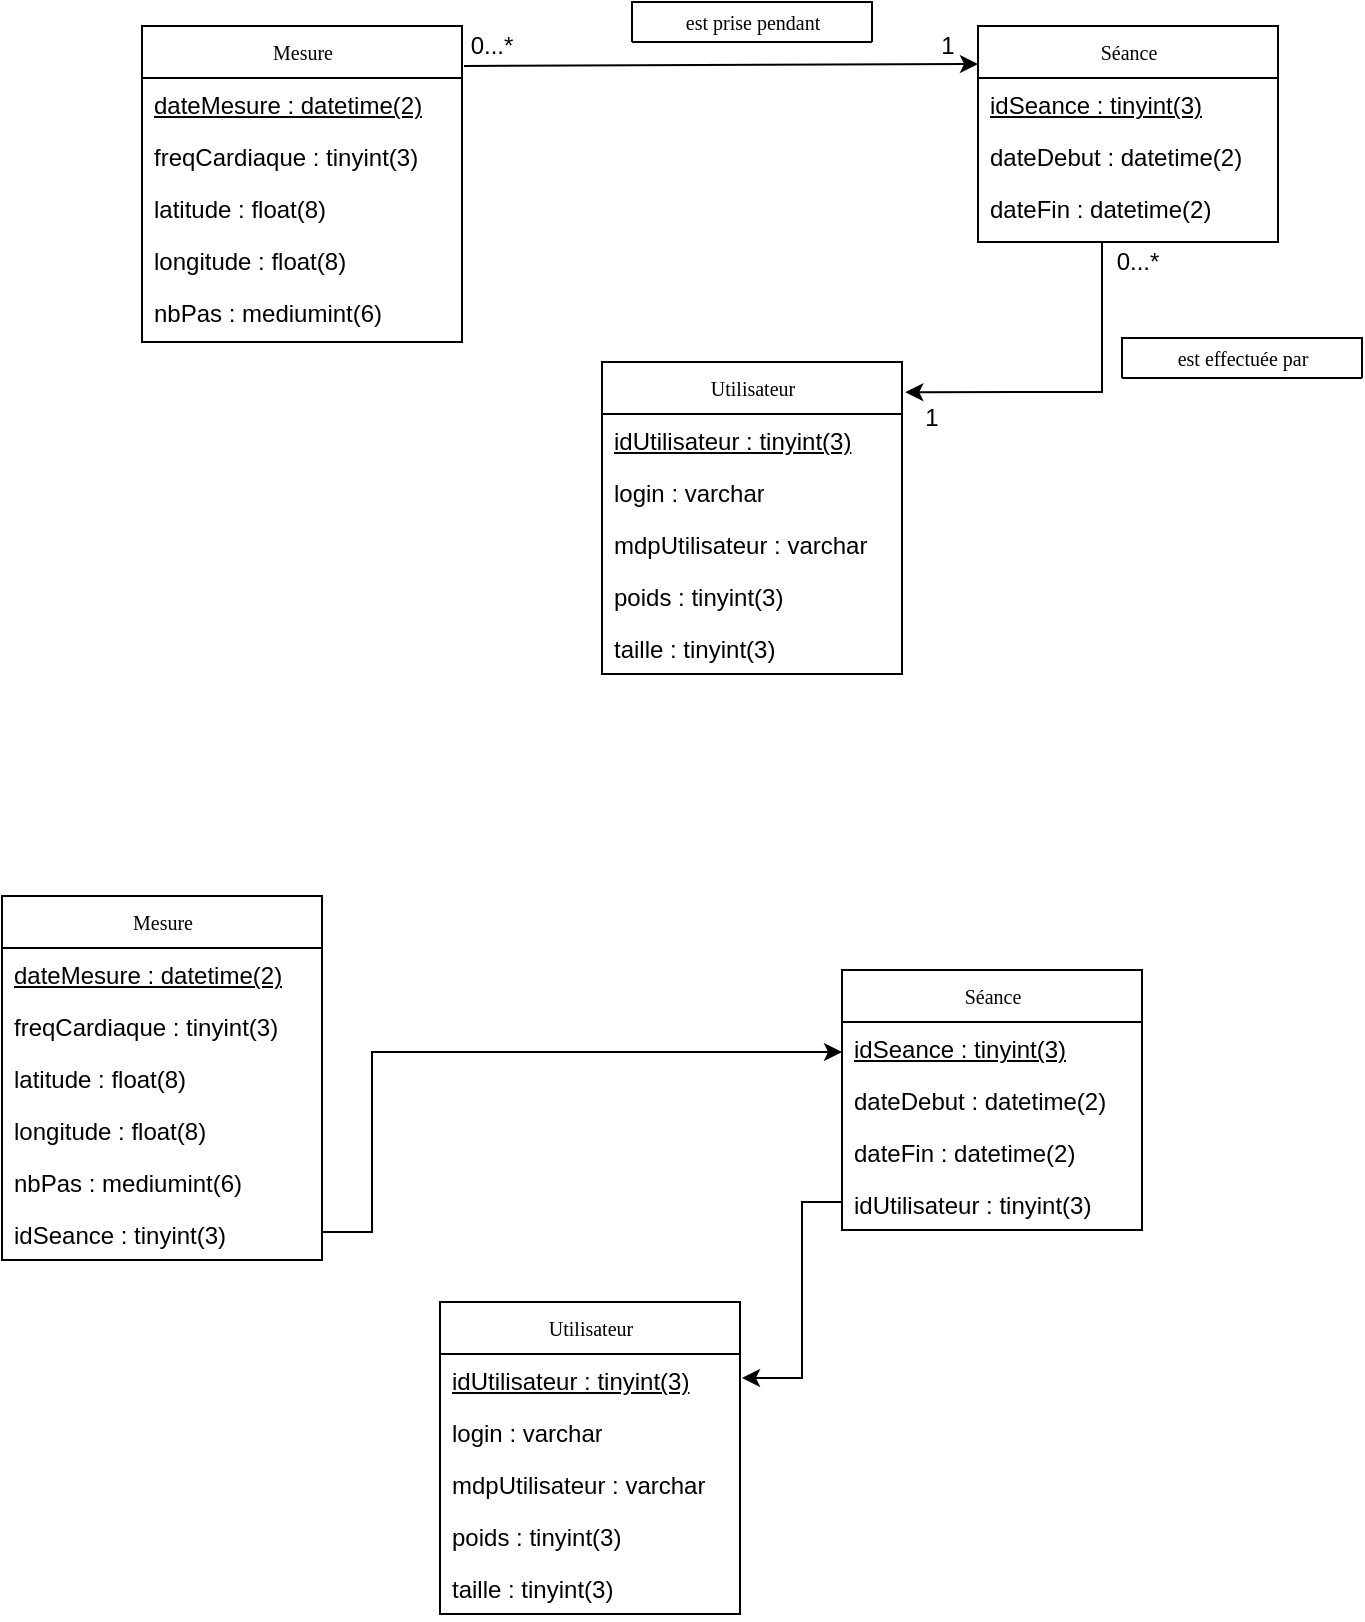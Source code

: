 <mxfile version="18.0.2" type="device"><diagram name="Page-1" id="c4acf3e9-155e-7222-9cf6-157b1a14988f"><mxGraphModel dx="946" dy="581" grid="1" gridSize="10" guides="1" tooltips="1" connect="1" arrows="1" fold="1" page="1" pageScale="1" pageWidth="850" pageHeight="1100" background="none" math="0" shadow="0"><root><mxCell id="0"/><mxCell id="1" parent="0"/><mxCell id="17acba5748e5396b-20" value="Mesure" style="swimlane;html=1;fontStyle=0;childLayout=stackLayout;horizontal=1;startSize=26;fillColor=none;horizontalStack=0;resizeParent=1;resizeLast=0;collapsible=1;marginBottom=0;swimlaneFillColor=#ffffff;rounded=0;shadow=0;comic=0;labelBackgroundColor=none;strokeWidth=1;fontFamily=Verdana;fontSize=10;align=center;" parent="1" vertex="1"><mxGeometry x="170" y="42" width="160" height="158" as="geometry"/></mxCell><mxCell id="17acba5748e5396b-26" value="dateMesure : datetime(2)" style="text;html=1;strokeColor=none;fillColor=none;align=left;verticalAlign=top;spacingLeft=4;spacingRight=4;whiteSpace=wrap;overflow=hidden;rotatable=0;points=[[0,0.5],[1,0.5]];portConstraint=eastwest;fontStyle=4" parent="17acba5748e5396b-20" vertex="1"><mxGeometry y="26" width="160" height="26" as="geometry"/></mxCell><mxCell id="MnpKliibRAxTi8Vc8ZWb-10" value="freqCardiaque : tinyint(3)" style="text;html=1;strokeColor=none;fillColor=none;align=left;verticalAlign=top;spacingLeft=4;spacingRight=4;whiteSpace=wrap;overflow=hidden;rotatable=0;points=[[0,0.5],[1,0.5]];portConstraint=eastwest;" parent="17acba5748e5396b-20" vertex="1"><mxGeometry y="52" width="160" height="26" as="geometry"/></mxCell><mxCell id="MnpKliibRAxTi8Vc8ZWb-14" value="latitude : float(8)" style="text;html=1;strokeColor=none;fillColor=none;align=left;verticalAlign=top;spacingLeft=4;spacingRight=4;whiteSpace=wrap;overflow=hidden;rotatable=0;points=[[0,0.5],[1,0.5]];portConstraint=eastwest;" parent="17acba5748e5396b-20" vertex="1"><mxGeometry y="78" width="160" height="26" as="geometry"/></mxCell><mxCell id="kkf2_WfaWCChCg3BEnIa-1" value="longitude : float(8)" style="text;html=1;strokeColor=none;fillColor=none;align=left;verticalAlign=top;spacingLeft=4;spacingRight=4;whiteSpace=wrap;overflow=hidden;rotatable=0;points=[[0,0.5],[1,0.5]];portConstraint=eastwest;" parent="17acba5748e5396b-20" vertex="1"><mxGeometry y="104" width="160" height="26" as="geometry"/></mxCell><mxCell id="MnpKliibRAxTi8Vc8ZWb-98" value="nbPas : mediumint(6)" style="text;html=1;strokeColor=none;fillColor=none;align=left;verticalAlign=top;spacingLeft=4;spacingRight=4;whiteSpace=wrap;overflow=hidden;rotatable=0;points=[[0,0.5],[1,0.5]];portConstraint=eastwest;" parent="17acba5748e5396b-20" vertex="1"><mxGeometry y="130" width="160" height="26" as="geometry"/></mxCell><mxCell id="MnpKliibRAxTi8Vc8ZWb-103" value="Mesure" style="swimlane;html=1;fontStyle=0;childLayout=stackLayout;horizontal=1;startSize=26;fillColor=none;horizontalStack=0;resizeParent=1;resizeLast=0;collapsible=1;marginBottom=0;swimlaneFillColor=#ffffff;rounded=0;shadow=0;comic=0;labelBackgroundColor=none;strokeWidth=1;fontFamily=Verdana;fontSize=10;align=center;" parent="1" vertex="1"><mxGeometry x="100" y="477" width="160" height="182" as="geometry"/></mxCell><mxCell id="MnpKliibRAxTi8Vc8ZWb-104" value="dateMesure : datetime(2)" style="text;html=1;strokeColor=none;fillColor=none;align=left;verticalAlign=top;spacingLeft=4;spacingRight=4;whiteSpace=wrap;overflow=hidden;rotatable=0;points=[[0,0.5],[1,0.5]];portConstraint=eastwest;fontStyle=4" parent="MnpKliibRAxTi8Vc8ZWb-103" vertex="1"><mxGeometry y="26" width="160" height="26" as="geometry"/></mxCell><mxCell id="MnpKliibRAxTi8Vc8ZWb-105" value="freqCardiaque : tinyint(3)" style="text;html=1;strokeColor=none;fillColor=none;align=left;verticalAlign=top;spacingLeft=4;spacingRight=4;whiteSpace=wrap;overflow=hidden;rotatable=0;points=[[0,0.5],[1,0.5]];portConstraint=eastwest;" parent="MnpKliibRAxTi8Vc8ZWb-103" vertex="1"><mxGeometry y="52" width="160" height="26" as="geometry"/></mxCell><mxCell id="MnpKliibRAxTi8Vc8ZWb-106" value="latitude : float(8)" style="text;html=1;strokeColor=none;fillColor=none;align=left;verticalAlign=top;spacingLeft=4;spacingRight=4;whiteSpace=wrap;overflow=hidden;rotatable=0;points=[[0,0.5],[1,0.5]];portConstraint=eastwest;" parent="MnpKliibRAxTi8Vc8ZWb-103" vertex="1"><mxGeometry y="78" width="160" height="26" as="geometry"/></mxCell><mxCell id="MnpKliibRAxTi8Vc8ZWb-107" value="longitude : float(8)" style="text;html=1;strokeColor=none;fillColor=none;align=left;verticalAlign=top;spacingLeft=4;spacingRight=4;whiteSpace=wrap;overflow=hidden;rotatable=0;points=[[0,0.5],[1,0.5]];portConstraint=eastwest;" parent="MnpKliibRAxTi8Vc8ZWb-103" vertex="1"><mxGeometry y="104" width="160" height="26" as="geometry"/></mxCell><mxCell id="MnpKliibRAxTi8Vc8ZWb-108" value="nbPas : mediumint(6)" style="text;html=1;strokeColor=none;fillColor=none;align=left;verticalAlign=top;spacingLeft=4;spacingRight=4;whiteSpace=wrap;overflow=hidden;rotatable=0;points=[[0,0.5],[1,0.5]];portConstraint=eastwest;" parent="MnpKliibRAxTi8Vc8ZWb-103" vertex="1"><mxGeometry y="130" width="160" height="26" as="geometry"/></mxCell><mxCell id="MnpKliibRAxTi8Vc8ZWb-109" value="idSeance : tinyint(3)" style="text;html=1;strokeColor=none;fillColor=none;align=left;verticalAlign=top;spacingLeft=4;spacingRight=4;whiteSpace=wrap;overflow=hidden;rotatable=0;points=[[0,0.5],[1,0.5]];portConstraint=eastwest;" parent="MnpKliibRAxTi8Vc8ZWb-103" vertex="1"><mxGeometry y="156" width="160" height="26" as="geometry"/></mxCell><mxCell id="MnpKliibRAxTi8Vc8ZWb-32" value="est prise pendant" style="swimlane;html=1;fontStyle=0;childLayout=stackLayout;horizontal=1;startSize=26;fillColor=none;horizontalStack=0;resizeParent=1;resizeLast=0;collapsible=1;marginBottom=0;swimlaneFillColor=#ffffff;rounded=0;shadow=0;comic=0;labelBackgroundColor=none;strokeWidth=1;fontFamily=Verdana;fontSize=10;align=center;" parent="1" vertex="1"><mxGeometry x="415" y="30" width="120" height="20" as="geometry"/></mxCell><mxCell id="MnpKliibRAxTi8Vc8ZWb-11" value="Séance" style="swimlane;html=1;fontStyle=0;childLayout=stackLayout;horizontal=1;startSize=26;fillColor=none;horizontalStack=0;resizeParent=1;resizeLast=0;collapsible=1;marginBottom=0;swimlaneFillColor=#ffffff;rounded=0;shadow=0;comic=0;labelBackgroundColor=none;strokeWidth=1;fontFamily=Verdana;fontSize=10;align=center;" parent="1" vertex="1"><mxGeometry x="588" y="42" width="150" height="108" as="geometry"/></mxCell><mxCell id="MnpKliibRAxTi8Vc8ZWb-58" value="idSeance : tinyint(3)" style="text;html=1;strokeColor=none;fillColor=none;align=left;verticalAlign=top;spacingLeft=4;spacingRight=4;whiteSpace=wrap;overflow=hidden;rotatable=0;points=[[0,0.5],[1,0.5]];portConstraint=eastwest;fontStyle=4" parent="MnpKliibRAxTi8Vc8ZWb-11" vertex="1"><mxGeometry y="26" width="150" height="26" as="geometry"/></mxCell><mxCell id="MnpKliibRAxTi8Vc8ZWb-12" value="dateDebut : datetime(2)" style="text;html=1;strokeColor=none;fillColor=none;align=left;verticalAlign=top;spacingLeft=4;spacingRight=4;whiteSpace=wrap;overflow=hidden;rotatable=0;points=[[0,0.5],[1,0.5]];portConstraint=eastwest;fontStyle=0" parent="MnpKliibRAxTi8Vc8ZWb-11" vertex="1"><mxGeometry y="52" width="150" height="26" as="geometry"/></mxCell><mxCell id="MnpKliibRAxTi8Vc8ZWb-13" value="dateFin : datetime(2)" style="text;html=1;strokeColor=none;fillColor=none;align=left;verticalAlign=top;spacingLeft=4;spacingRight=4;whiteSpace=wrap;overflow=hidden;rotatable=0;points=[[0,0.5],[1,0.5]];portConstraint=eastwest;" parent="MnpKliibRAxTi8Vc8ZWb-11" vertex="1"><mxGeometry y="78" width="150" height="26" as="geometry"/></mxCell><mxCell id="MnpKliibRAxTi8Vc8ZWb-111" value="Séance" style="swimlane;html=1;fontStyle=0;childLayout=stackLayout;horizontal=1;startSize=26;fillColor=none;horizontalStack=0;resizeParent=1;resizeLast=0;collapsible=1;marginBottom=0;swimlaneFillColor=#ffffff;rounded=0;shadow=0;comic=0;labelBackgroundColor=none;strokeWidth=1;fontFamily=Verdana;fontSize=10;align=center;" parent="1" vertex="1"><mxGeometry x="520" y="514" width="150" height="130" as="geometry"/></mxCell><mxCell id="MnpKliibRAxTi8Vc8ZWb-112" value="idSeance : tinyint(3)" style="text;html=1;strokeColor=none;fillColor=none;align=left;verticalAlign=top;spacingLeft=4;spacingRight=4;whiteSpace=wrap;overflow=hidden;rotatable=0;points=[[0,0.5],[1,0.5]];portConstraint=eastwest;fontStyle=4" parent="MnpKliibRAxTi8Vc8ZWb-111" vertex="1"><mxGeometry y="26" width="150" height="26" as="geometry"/></mxCell><mxCell id="MnpKliibRAxTi8Vc8ZWb-113" value="dateDebut : datetime(2)" style="text;html=1;strokeColor=none;fillColor=none;align=left;verticalAlign=top;spacingLeft=4;spacingRight=4;whiteSpace=wrap;overflow=hidden;rotatable=0;points=[[0,0.5],[1,0.5]];portConstraint=eastwest;fontStyle=0" parent="MnpKliibRAxTi8Vc8ZWb-111" vertex="1"><mxGeometry y="52" width="150" height="26" as="geometry"/></mxCell><mxCell id="MnpKliibRAxTi8Vc8ZWb-114" value="dateFin : datetime(2)" style="text;html=1;strokeColor=none;fillColor=none;align=left;verticalAlign=top;spacingLeft=4;spacingRight=4;whiteSpace=wrap;overflow=hidden;rotatable=0;points=[[0,0.5],[1,0.5]];portConstraint=eastwest;" parent="MnpKliibRAxTi8Vc8ZWb-111" vertex="1"><mxGeometry y="78" width="150" height="26" as="geometry"/></mxCell><mxCell id="MnpKliibRAxTi8Vc8ZWb-115" value="idUtilisateur : tinyint(3)" style="text;html=1;strokeColor=none;fillColor=none;align=left;verticalAlign=top;spacingLeft=4;spacingRight=4;whiteSpace=wrap;overflow=hidden;rotatable=0;points=[[0,0.5],[1,0.5]];portConstraint=eastwest;" parent="MnpKliibRAxTi8Vc8ZWb-111" vertex="1"><mxGeometry y="104" width="150" height="26" as="geometry"/></mxCell><mxCell id="MnpKliibRAxTi8Vc8ZWb-17" value="" style="endArrow=classic;html=1;rounded=0;exitX=1;exitY=0.5;exitDx=0;exitDy=0;" parent="1" edge="1"><mxGeometry width="50" height="50" relative="1" as="geometry"><mxPoint x="331" y="62" as="sourcePoint"/><mxPoint x="588" y="61" as="targetPoint"/></mxGeometry></mxCell><UserObject label="1" placeholders="1" name="Variable" id="MnpKliibRAxTi8Vc8ZWb-19"><mxCell style="text;html=1;strokeColor=none;fillColor=none;align=center;verticalAlign=middle;whiteSpace=wrap;overflow=hidden;" parent="1" vertex="1"><mxGeometry x="558" y="42" width="30" height="20" as="geometry"/></mxCell></UserObject><UserObject label="0...*" placeholders="1" name="Variable" id="MnpKliibRAxTi8Vc8ZWb-20"><mxCell style="text;html=1;strokeColor=none;fillColor=none;align=center;verticalAlign=middle;whiteSpace=wrap;overflow=hidden;" parent="1" vertex="1"><mxGeometry x="330" y="42" width="30" height="20" as="geometry"/></mxCell></UserObject><mxCell id="MnpKliibRAxTi8Vc8ZWb-37" value="Utilisateur" style="swimlane;html=1;fontStyle=0;childLayout=stackLayout;horizontal=1;startSize=26;fillColor=none;horizontalStack=0;resizeParent=1;resizeLast=0;collapsible=1;marginBottom=0;swimlaneFillColor=#ffffff;rounded=0;shadow=0;comic=0;labelBackgroundColor=none;strokeWidth=1;fontFamily=Verdana;fontSize=10;align=center;" parent="1" vertex="1"><mxGeometry x="400" y="210" width="150" height="156" as="geometry"/></mxCell><mxCell id="MnpKliibRAxTi8Vc8ZWb-38" value="idUtilisateur : tinyint(3)" style="text;html=1;strokeColor=none;fillColor=none;align=left;verticalAlign=top;spacingLeft=4;spacingRight=4;whiteSpace=wrap;overflow=hidden;rotatable=0;points=[[0,0.5],[1,0.5]];portConstraint=eastwest;fontStyle=4" parent="MnpKliibRAxTi8Vc8ZWb-37" vertex="1"><mxGeometry y="26" width="150" height="26" as="geometry"/></mxCell><mxCell id="MnpKliibRAxTi8Vc8ZWb-56" value="login : varchar" style="text;html=1;strokeColor=none;fillColor=none;align=left;verticalAlign=top;spacingLeft=4;spacingRight=4;whiteSpace=wrap;overflow=hidden;rotatable=0;points=[[0,0.5],[1,0.5]];portConstraint=eastwest;" parent="MnpKliibRAxTi8Vc8ZWb-37" vertex="1"><mxGeometry y="52" width="150" height="26" as="geometry"/></mxCell><mxCell id="MnpKliibRAxTi8Vc8ZWb-39" value="mdpUtilisateur : varchar" style="text;html=1;strokeColor=none;fillColor=none;align=left;verticalAlign=top;spacingLeft=4;spacingRight=4;whiteSpace=wrap;overflow=hidden;rotatable=0;points=[[0,0.5],[1,0.5]];portConstraint=eastwest;" parent="MnpKliibRAxTi8Vc8ZWb-37" vertex="1"><mxGeometry y="78" width="150" height="26" as="geometry"/></mxCell><mxCell id="MnpKliibRAxTi8Vc8ZWb-99" value="poids : tinyint(3)&lt;br&gt;" style="text;html=1;strokeColor=none;fillColor=none;align=left;verticalAlign=top;spacingLeft=4;spacingRight=4;whiteSpace=wrap;overflow=hidden;rotatable=0;points=[[0,0.5],[1,0.5]];portConstraint=eastwest;" parent="MnpKliibRAxTi8Vc8ZWb-37" vertex="1"><mxGeometry y="104" width="150" height="26" as="geometry"/></mxCell><mxCell id="MnpKliibRAxTi8Vc8ZWb-100" value="taille : tinyint(3)" style="text;html=1;strokeColor=none;fillColor=none;align=left;verticalAlign=top;spacingLeft=4;spacingRight=4;whiteSpace=wrap;overflow=hidden;rotatable=0;points=[[0,0.5],[1,0.5]];portConstraint=eastwest;" parent="MnpKliibRAxTi8Vc8ZWb-37" vertex="1"><mxGeometry y="130" width="150" height="26" as="geometry"/></mxCell><mxCell id="MnpKliibRAxTi8Vc8ZWb-116" value="Utilisateur" style="swimlane;html=1;fontStyle=0;childLayout=stackLayout;horizontal=1;startSize=26;fillColor=none;horizontalStack=0;resizeParent=1;resizeLast=0;collapsible=1;marginBottom=0;swimlaneFillColor=#ffffff;rounded=0;shadow=0;comic=0;labelBackgroundColor=none;strokeWidth=1;fontFamily=Verdana;fontSize=10;align=center;" parent="1" vertex="1"><mxGeometry x="319" y="680" width="150" height="156" as="geometry"/></mxCell><mxCell id="MnpKliibRAxTi8Vc8ZWb-117" value="idUtilisateur : tinyint(3)" style="text;html=1;strokeColor=none;fillColor=none;align=left;verticalAlign=top;spacingLeft=4;spacingRight=4;whiteSpace=wrap;overflow=hidden;rotatable=0;points=[[0,0.5],[1,0.5]];portConstraint=eastwest;fontStyle=4" parent="MnpKliibRAxTi8Vc8ZWb-116" vertex="1"><mxGeometry y="26" width="150" height="26" as="geometry"/></mxCell><mxCell id="MnpKliibRAxTi8Vc8ZWb-118" value="login : varchar" style="text;html=1;strokeColor=none;fillColor=none;align=left;verticalAlign=top;spacingLeft=4;spacingRight=4;whiteSpace=wrap;overflow=hidden;rotatable=0;points=[[0,0.5],[1,0.5]];portConstraint=eastwest;" parent="MnpKliibRAxTi8Vc8ZWb-116" vertex="1"><mxGeometry y="52" width="150" height="26" as="geometry"/></mxCell><mxCell id="MnpKliibRAxTi8Vc8ZWb-119" value="mdpUtilisateur : varchar" style="text;html=1;strokeColor=none;fillColor=none;align=left;verticalAlign=top;spacingLeft=4;spacingRight=4;whiteSpace=wrap;overflow=hidden;rotatable=0;points=[[0,0.5],[1,0.5]];portConstraint=eastwest;" parent="MnpKliibRAxTi8Vc8ZWb-116" vertex="1"><mxGeometry y="78" width="150" height="26" as="geometry"/></mxCell><mxCell id="MnpKliibRAxTi8Vc8ZWb-120" value="poids : tinyint(3)" style="text;html=1;strokeColor=none;fillColor=none;align=left;verticalAlign=top;spacingLeft=4;spacingRight=4;whiteSpace=wrap;overflow=hidden;rotatable=0;points=[[0,0.5],[1,0.5]];portConstraint=eastwest;" parent="MnpKliibRAxTi8Vc8ZWb-116" vertex="1"><mxGeometry y="104" width="150" height="26" as="geometry"/></mxCell><mxCell id="MnpKliibRAxTi8Vc8ZWb-121" value="taille : tinyint(3)" style="text;html=1;strokeColor=none;fillColor=none;align=left;verticalAlign=top;spacingLeft=4;spacingRight=4;whiteSpace=wrap;overflow=hidden;rotatable=0;points=[[0,0.5],[1,0.5]];portConstraint=eastwest;" parent="MnpKliibRAxTi8Vc8ZWb-116" vertex="1"><mxGeometry y="130" width="150" height="26" as="geometry"/></mxCell><UserObject label="0...*" placeholders="1" name="Variable" id="MnpKliibRAxTi8Vc8ZWb-42"><mxCell style="text;html=1;strokeColor=none;fillColor=none;align=center;verticalAlign=middle;whiteSpace=wrap;overflow=hidden;" parent="1" vertex="1"><mxGeometry x="653" y="150" width="30" height="20" as="geometry"/></mxCell></UserObject><UserObject label="1" placeholders="1" name="Variable" id="MnpKliibRAxTi8Vc8ZWb-43"><mxCell style="text;html=1;strokeColor=none;fillColor=none;align=center;verticalAlign=middle;whiteSpace=wrap;overflow=hidden;" parent="1" vertex="1"><mxGeometry x="550" y="228" width="30" height="20" as="geometry"/></mxCell></UserObject><mxCell id="MnpKliibRAxTi8Vc8ZWb-44" value="" style="endArrow=classic;html=1;rounded=0;entryX=1.011;entryY=0.097;entryDx=0;entryDy=0;entryPerimeter=0;" parent="1" target="MnpKliibRAxTi8Vc8ZWb-37" edge="1"><mxGeometry width="50" height="50" relative="1" as="geometry"><mxPoint x="650" y="150" as="sourcePoint"/><mxPoint x="550" y="310" as="targetPoint"/><Array as="points"><mxPoint x="650" y="225"/></Array></mxGeometry></mxCell><mxCell id="MnpKliibRAxTi8Vc8ZWb-45" value="est effectuée par" style="swimlane;html=1;fontStyle=0;childLayout=stackLayout;horizontal=1;startSize=26;fillColor=none;horizontalStack=0;resizeParent=1;resizeLast=0;collapsible=1;marginBottom=0;swimlaneFillColor=#ffffff;rounded=0;shadow=0;comic=0;labelBackgroundColor=none;strokeWidth=1;fontFamily=Verdana;fontSize=10;align=center;" parent="1" vertex="1"><mxGeometry x="660" y="198" width="120" height="20" as="geometry"/></mxCell><mxCell id="MnpKliibRAxTi8Vc8ZWb-73" value="" style="edgeStyle=elbowEdgeStyle;elbow=horizontal;endArrow=classic;html=1;rounded=0;entryX=0;entryY=0.5;entryDx=0;entryDy=0;" parent="1" edge="1"><mxGeometry width="50" height="50" relative="1" as="geometry"><mxPoint x="260" y="645" as="sourcePoint"/><mxPoint x="520" y="555.0" as="targetPoint"/><Array as="points"><mxPoint x="285" y="805"/></Array></mxGeometry></mxCell><mxCell id="MnpKliibRAxTi8Vc8ZWb-76" value="" style="edgeStyle=elbowEdgeStyle;elbow=horizontal;endArrow=classic;html=1;rounded=0;entryX=1;entryY=0.5;entryDx=0;entryDy=0;exitX=0;exitY=0.5;exitDx=0;exitDy=0;" parent="1" edge="1"><mxGeometry width="50" height="50" relative="1" as="geometry"><mxPoint x="520" y="630.0" as="sourcePoint"/><mxPoint x="470" y="718" as="targetPoint"/><Array as="points"><mxPoint x="500" y="649"/></Array></mxGeometry></mxCell></root></mxGraphModel></diagram></mxfile>